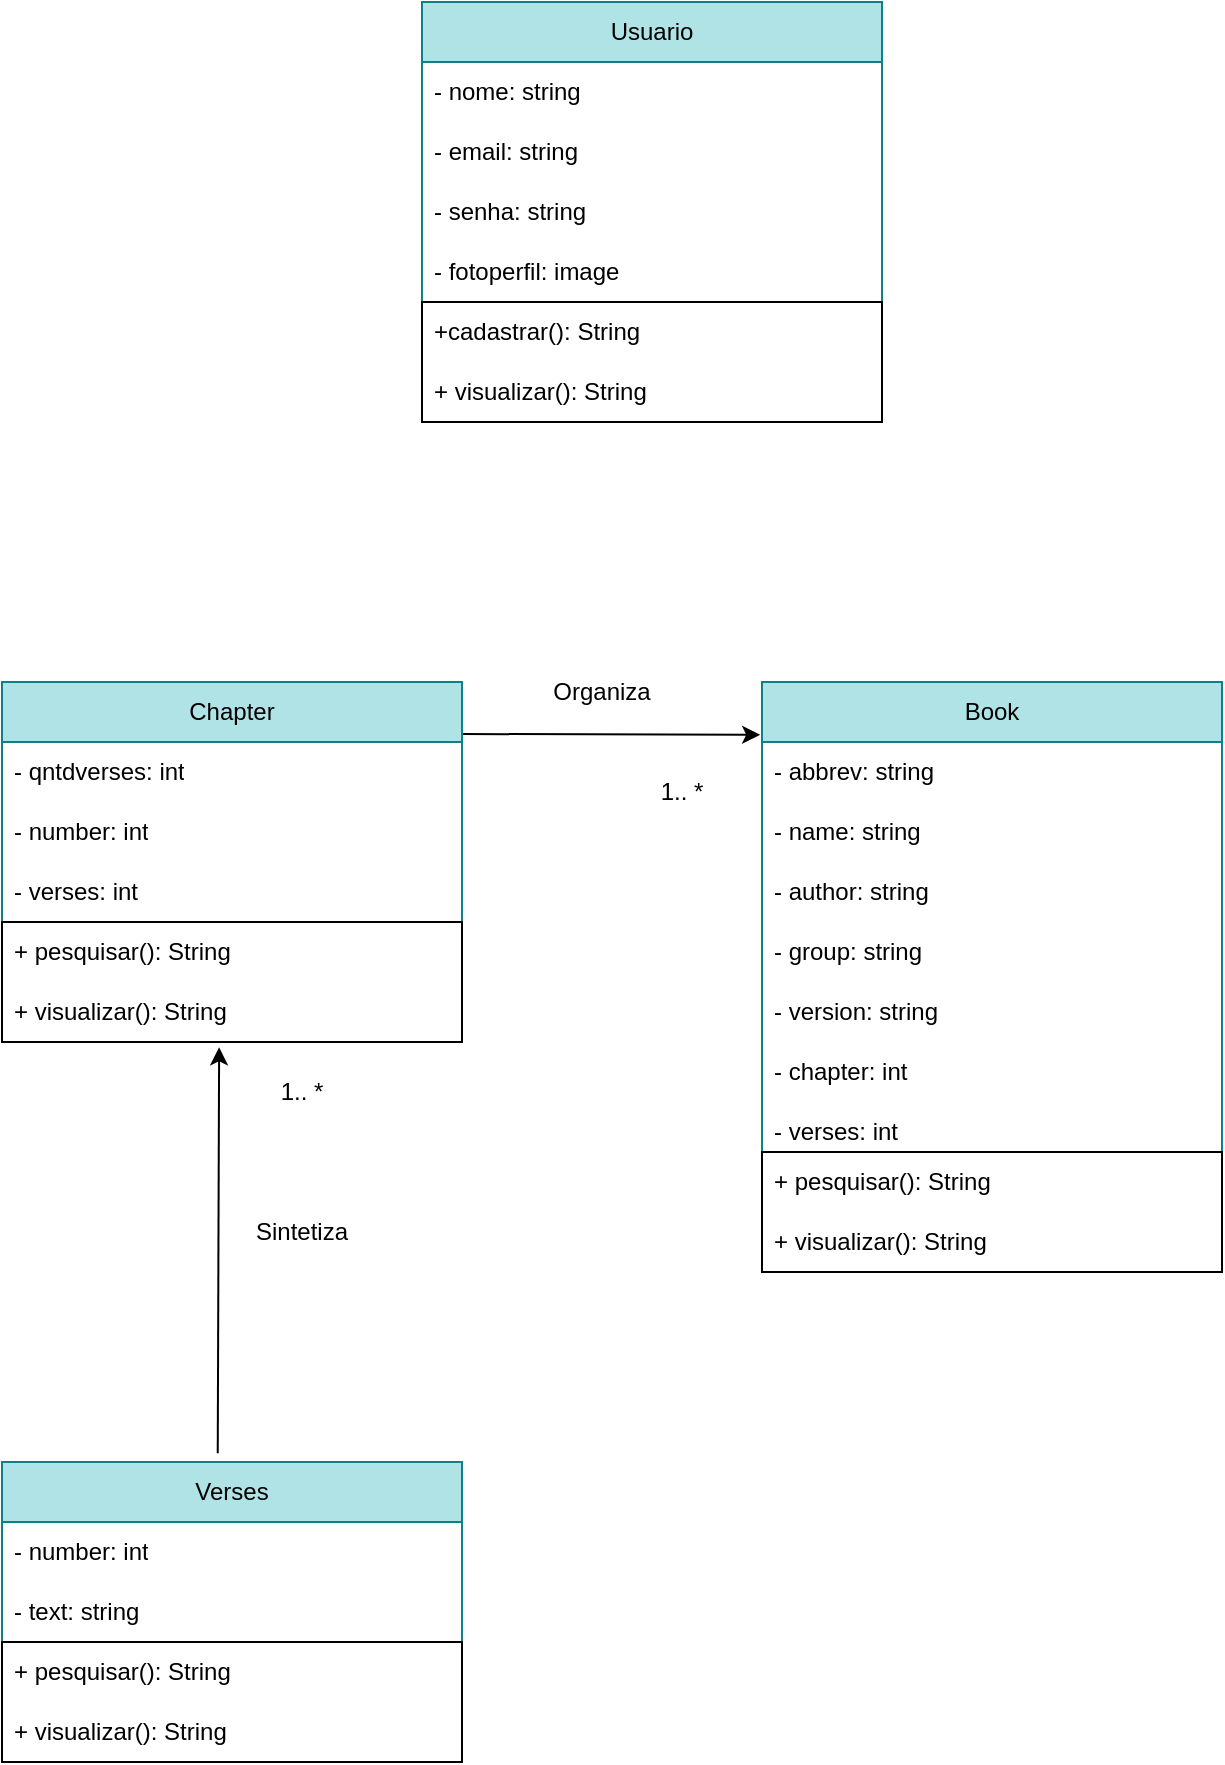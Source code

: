 <mxfile version="21.2.7" type="github">
  <diagram name="Página-1" id="ysCXGw7nuwoSMVBIMQVc">
    <mxGraphModel dx="2514" dy="927" grid="1" gridSize="10" guides="1" tooltips="1" connect="1" arrows="1" fold="1" page="1" pageScale="1" pageWidth="827" pageHeight="1169" math="0" shadow="0">
      <root>
        <mxCell id="0" />
        <mxCell id="1" parent="0" />
        <mxCell id="TCEimLqJ_vtlB26sZfbg-30" value="" style="endArrow=classic;html=1;rounded=0;entryX=-0.004;entryY=0.11;entryDx=0;entryDy=0;entryPerimeter=0;" parent="1" target="TCEimLqJ_vtlB26sZfbg-2" edge="1">
          <mxGeometry width="50" height="50" relative="1" as="geometry">
            <mxPoint x="-550" y="586" as="sourcePoint" />
            <mxPoint x="-280" y="580" as="targetPoint" />
          </mxGeometry>
        </mxCell>
        <mxCell id="TCEimLqJ_vtlB26sZfbg-31" value="" style="endArrow=classic;html=1;rounded=0;entryX=0.472;entryY=1.088;entryDx=0;entryDy=0;entryPerimeter=0;exitX=0.469;exitY=-0.049;exitDx=0;exitDy=0;exitPerimeter=0;" parent="1" source="TCEimLqJ_vtlB26sZfbg-21" target="CUpOfm--Qf0ZZc4cjIZI-5" edge="1">
          <mxGeometry width="50" height="50" relative="1" as="geometry">
            <mxPoint x="-670" y="990" as="sourcePoint" />
            <mxPoint x="-1010.98" y="782.07" as="targetPoint" />
          </mxGeometry>
        </mxCell>
        <mxCell id="TCEimLqJ_vtlB26sZfbg-32" value="" style="group" parent="1" vertex="1" connectable="0">
          <mxGeometry x="-780" y="560" width="230" height="150" as="geometry" />
        </mxCell>
        <mxCell id="TCEimLqJ_vtlB26sZfbg-12" value="Chapter" style="swimlane;fontStyle=0;childLayout=stackLayout;horizontal=1;startSize=30;horizontalStack=0;resizeParent=1;resizeParentMax=0;resizeLast=0;collapsible=1;marginBottom=0;whiteSpace=wrap;html=1;fillColor=#b0e3e6;strokeColor=#0e8088;" parent="TCEimLqJ_vtlB26sZfbg-32" vertex="1">
          <mxGeometry width="230" height="120" as="geometry">
            <mxRectangle width="80" height="30" as="alternateBounds" />
          </mxGeometry>
        </mxCell>
        <mxCell id="TCEimLqJ_vtlB26sZfbg-52" value="- qntdverses: int" style="text;align=left;verticalAlign=middle;spacingLeft=4;spacingRight=4;overflow=hidden;points=[[0,0.5],[1,0.5]];portConstraint=eastwest;rotatable=0;whiteSpace=wrap;html=1;" parent="TCEimLqJ_vtlB26sZfbg-12" vertex="1">
          <mxGeometry y="30" width="230" height="30" as="geometry" />
        </mxCell>
        <mxCell id="TCEimLqJ_vtlB26sZfbg-13" value="-&amp;nbsp;number: int" style="text;align=left;verticalAlign=middle;spacingLeft=4;spacingRight=4;overflow=hidden;points=[[0,0.5],[1,0.5]];portConstraint=eastwest;rotatable=0;whiteSpace=wrap;html=1;" parent="TCEimLqJ_vtlB26sZfbg-12" vertex="1">
          <mxGeometry y="60" width="230" height="30" as="geometry" />
        </mxCell>
        <mxCell id="TCEimLqJ_vtlB26sZfbg-53" value="- verses: int" style="text;align=left;verticalAlign=middle;spacingLeft=4;spacingRight=4;overflow=hidden;points=[[0,0.5],[1,0.5]];portConstraint=eastwest;rotatable=0;whiteSpace=wrap;html=1;" parent="TCEimLqJ_vtlB26sZfbg-12" vertex="1">
          <mxGeometry y="90" width="230" height="30" as="geometry" />
        </mxCell>
        <mxCell id="TCEimLqJ_vtlB26sZfbg-33" value="" style="group" parent="1" vertex="1" connectable="0">
          <mxGeometry x="-780" y="950" width="230" height="150" as="geometry" />
        </mxCell>
        <mxCell id="TCEimLqJ_vtlB26sZfbg-21" value="Verses" style="swimlane;fontStyle=0;childLayout=stackLayout;horizontal=1;startSize=30;horizontalStack=0;resizeParent=1;resizeParentMax=0;resizeLast=0;collapsible=1;marginBottom=0;whiteSpace=wrap;html=1;fillColor=#b0e3e6;strokeColor=#0e8088;" parent="TCEimLqJ_vtlB26sZfbg-33" vertex="1">
          <mxGeometry width="230" height="90" as="geometry" />
        </mxCell>
        <mxCell id="TCEimLqJ_vtlB26sZfbg-22" value="-&amp;nbsp;number: int" style="text;strokeColor=none;fillColor=none;align=left;verticalAlign=middle;spacingLeft=4;spacingRight=4;overflow=hidden;points=[[0,0.5],[1,0.5]];portConstraint=eastwest;rotatable=0;whiteSpace=wrap;html=1;" parent="TCEimLqJ_vtlB26sZfbg-21" vertex="1">
          <mxGeometry y="30" width="230" height="30" as="geometry" />
        </mxCell>
        <mxCell id="TCEimLqJ_vtlB26sZfbg-23" value="-&amp;nbsp;text: string" style="text;strokeColor=none;fillColor=none;align=left;verticalAlign=middle;spacingLeft=4;spacingRight=4;overflow=hidden;points=[[0,0.5],[1,0.5]];portConstraint=eastwest;rotatable=0;whiteSpace=wrap;html=1;" parent="TCEimLqJ_vtlB26sZfbg-21" vertex="1">
          <mxGeometry y="60" width="230" height="30" as="geometry" />
        </mxCell>
        <mxCell id="TCEimLqJ_vtlB26sZfbg-27" value="" style="rounded=0;whiteSpace=wrap;html=1;" parent="TCEimLqJ_vtlB26sZfbg-33" vertex="1">
          <mxGeometry y="90" width="230" height="60" as="geometry" />
        </mxCell>
        <mxCell id="TCEimLqJ_vtlB26sZfbg-43" value="+ pesquisar(): String" style="text;strokeColor=none;fillColor=none;align=left;verticalAlign=middle;spacingLeft=4;spacingRight=4;overflow=hidden;points=[[0,0.5],[1,0.5]];portConstraint=eastwest;rotatable=0;whiteSpace=wrap;html=1;" parent="TCEimLqJ_vtlB26sZfbg-33" vertex="1">
          <mxGeometry y="90" width="230" height="30" as="geometry" />
        </mxCell>
        <mxCell id="TCEimLqJ_vtlB26sZfbg-44" value="+ visualizar(): String" style="text;strokeColor=none;fillColor=none;align=left;verticalAlign=middle;spacingLeft=4;spacingRight=4;overflow=hidden;points=[[0,0.5],[1,0.5]];portConstraint=eastwest;rotatable=0;whiteSpace=wrap;html=1;" parent="TCEimLqJ_vtlB26sZfbg-33" vertex="1">
          <mxGeometry y="120" width="230" height="30" as="geometry" />
        </mxCell>
        <mxCell id="TCEimLqJ_vtlB26sZfbg-34" value="" style="group" parent="1" vertex="1" connectable="0">
          <mxGeometry x="-400" y="560" width="230" height="240" as="geometry" />
        </mxCell>
        <mxCell id="TCEimLqJ_vtlB26sZfbg-2" value="Book" style="swimlane;fontStyle=0;childLayout=stackLayout;horizontal=1;startSize=30;horizontalStack=0;resizeParent=1;resizeParentMax=0;resizeLast=0;collapsible=1;marginBottom=0;whiteSpace=wrap;html=1;fillColor=#b0e3e6;strokeColor=#0e8088;" parent="TCEimLqJ_vtlB26sZfbg-34" vertex="1">
          <mxGeometry width="230" height="240" as="geometry" />
        </mxCell>
        <mxCell id="TCEimLqJ_vtlB26sZfbg-3" value="- abbrev: string" style="text;strokeColor=none;fillColor=none;align=left;verticalAlign=middle;spacingLeft=4;spacingRight=4;overflow=hidden;points=[[0,0.5],[1,0.5]];portConstraint=eastwest;rotatable=0;whiteSpace=wrap;html=1;" parent="TCEimLqJ_vtlB26sZfbg-2" vertex="1">
          <mxGeometry y="30" width="230" height="30" as="geometry" />
        </mxCell>
        <mxCell id="TCEimLqJ_vtlB26sZfbg-4" value="-&amp;nbsp;name: string" style="text;strokeColor=none;fillColor=none;align=left;verticalAlign=middle;spacingLeft=4;spacingRight=4;overflow=hidden;points=[[0,0.5],[1,0.5]];portConstraint=eastwest;rotatable=0;whiteSpace=wrap;html=1;" parent="TCEimLqJ_vtlB26sZfbg-2" vertex="1">
          <mxGeometry y="60" width="230" height="30" as="geometry" />
        </mxCell>
        <mxCell id="TCEimLqJ_vtlB26sZfbg-5" value="-&amp;nbsp;author: string" style="text;strokeColor=none;fillColor=none;align=left;verticalAlign=middle;spacingLeft=4;spacingRight=4;overflow=hidden;points=[[0,0.5],[1,0.5]];portConstraint=eastwest;rotatable=0;whiteSpace=wrap;html=1;" parent="TCEimLqJ_vtlB26sZfbg-2" vertex="1">
          <mxGeometry y="90" width="230" height="30" as="geometry" />
        </mxCell>
        <mxCell id="TCEimLqJ_vtlB26sZfbg-6" value="-&amp;nbsp;group: string" style="text;strokeColor=none;fillColor=none;align=left;verticalAlign=middle;spacingLeft=4;spacingRight=4;overflow=hidden;points=[[0,0.5],[1,0.5]];portConstraint=eastwest;rotatable=0;whiteSpace=wrap;html=1;" parent="TCEimLqJ_vtlB26sZfbg-2" vertex="1">
          <mxGeometry y="120" width="230" height="30" as="geometry" />
        </mxCell>
        <mxCell id="TCEimLqJ_vtlB26sZfbg-7" value="-&amp;nbsp;version: string" style="text;strokeColor=none;fillColor=none;align=left;verticalAlign=middle;spacingLeft=4;spacingRight=4;overflow=hidden;points=[[0,0.5],[1,0.5]];portConstraint=eastwest;rotatable=0;whiteSpace=wrap;html=1;" parent="TCEimLqJ_vtlB26sZfbg-2" vertex="1">
          <mxGeometry y="150" width="230" height="30" as="geometry" />
        </mxCell>
        <mxCell id="CUpOfm--Qf0ZZc4cjIZI-6" value="- chapter: int" style="text;strokeColor=none;fillColor=none;align=left;verticalAlign=middle;spacingLeft=4;spacingRight=4;overflow=hidden;points=[[0,0.5],[1,0.5]];portConstraint=eastwest;rotatable=0;whiteSpace=wrap;html=1;" parent="TCEimLqJ_vtlB26sZfbg-2" vertex="1">
          <mxGeometry y="180" width="230" height="30" as="geometry" />
        </mxCell>
        <mxCell id="CUpOfm--Qf0ZZc4cjIZI-7" value="- verses: int" style="text;align=left;verticalAlign=middle;spacingLeft=4;spacingRight=4;overflow=hidden;points=[[0,0.5],[1,0.5]];portConstraint=eastwest;rotatable=0;whiteSpace=wrap;html=1;" parent="TCEimLqJ_vtlB26sZfbg-2" vertex="1">
          <mxGeometry y="210" width="230" height="30" as="geometry" />
        </mxCell>
        <mxCell id="TCEimLqJ_vtlB26sZfbg-35" value="Sintetiza" style="text;html=1;strokeColor=none;fillColor=none;align=center;verticalAlign=middle;whiteSpace=wrap;rounded=0;" parent="1" vertex="1">
          <mxGeometry x="-660" y="820" width="60" height="30" as="geometry" />
        </mxCell>
        <mxCell id="TCEimLqJ_vtlB26sZfbg-36" value="1.. *" style="text;html=1;strokeColor=none;fillColor=none;align=center;verticalAlign=middle;whiteSpace=wrap;rounded=0;" parent="1" vertex="1">
          <mxGeometry x="-660" y="750" width="60" height="30" as="geometry" />
        </mxCell>
        <mxCell id="TCEimLqJ_vtlB26sZfbg-41" value="1.. *" style="text;html=1;strokeColor=none;fillColor=none;align=center;verticalAlign=middle;whiteSpace=wrap;rounded=0;" parent="1" vertex="1">
          <mxGeometry x="-470" y="600" width="60" height="30" as="geometry" />
        </mxCell>
        <mxCell id="TCEimLqJ_vtlB26sZfbg-47" value="Representa" style="text;html=1;strokeColor=none;fillColor=none;align=center;verticalAlign=middle;whiteSpace=wrap;rounded=0;" parent="1" vertex="1">
          <mxGeometry x="-250" y="825" width="60" height="30" as="geometry" />
        </mxCell>
        <mxCell id="TCEimLqJ_vtlB26sZfbg-48" value="Organiza" style="text;html=1;strokeColor=none;fillColor=none;align=center;verticalAlign=middle;whiteSpace=wrap;rounded=0;" parent="1" vertex="1">
          <mxGeometry x="-510" y="550" width="60" height="30" as="geometry" />
        </mxCell>
        <mxCell id="CUpOfm--Qf0ZZc4cjIZI-3" value="" style="rounded=0;whiteSpace=wrap;html=1;" parent="1" vertex="1">
          <mxGeometry x="-780" y="680" width="230" height="60" as="geometry" />
        </mxCell>
        <mxCell id="CUpOfm--Qf0ZZc4cjIZI-4" value="+ pesquisar(): String" style="text;strokeColor=none;fillColor=none;align=left;verticalAlign=middle;spacingLeft=4;spacingRight=4;overflow=hidden;points=[[0,0.5],[1,0.5]];portConstraint=eastwest;rotatable=0;whiteSpace=wrap;html=1;" parent="1" vertex="1">
          <mxGeometry x="-780" y="680" width="230" height="30" as="geometry" />
        </mxCell>
        <mxCell id="CUpOfm--Qf0ZZc4cjIZI-5" value="+ visualizar(): String" style="text;strokeColor=none;fillColor=none;align=left;verticalAlign=middle;spacingLeft=4;spacingRight=4;overflow=hidden;points=[[0,0.5],[1,0.5]];portConstraint=eastwest;rotatable=0;whiteSpace=wrap;html=1;" parent="1" vertex="1">
          <mxGeometry x="-780" y="710" width="230" height="30" as="geometry" />
        </mxCell>
        <mxCell id="TCEimLqJ_vtlB26sZfbg-8" value="" style="rounded=0;whiteSpace=wrap;html=1;" parent="1" vertex="1">
          <mxGeometry x="-400" y="795" width="230" height="60" as="geometry" />
        </mxCell>
        <mxCell id="TCEimLqJ_vtlB26sZfbg-45" value="+ pesquisar(): String" style="text;strokeColor=none;fillColor=none;align=left;verticalAlign=middle;spacingLeft=4;spacingRight=4;overflow=hidden;points=[[0,0.5],[1,0.5]];portConstraint=eastwest;rotatable=0;whiteSpace=wrap;html=1;" parent="1" vertex="1">
          <mxGeometry x="-400" y="795" width="230" height="30" as="geometry" />
        </mxCell>
        <mxCell id="TCEimLqJ_vtlB26sZfbg-46" value="+ visualizar(): String" style="text;strokeColor=none;fillColor=none;align=left;verticalAlign=middle;spacingLeft=4;spacingRight=4;overflow=hidden;points=[[0,0.5],[1,0.5]];portConstraint=eastwest;rotatable=0;whiteSpace=wrap;html=1;" parent="1" vertex="1">
          <mxGeometry x="-400" y="825" width="230" height="30" as="geometry" />
        </mxCell>
        <mxCell id="rAeDtz2v-hn6QZdJXpDB-1" value="" style="group" vertex="1" connectable="0" parent="1">
          <mxGeometry x="-570" y="220" width="230" height="150" as="geometry" />
        </mxCell>
        <mxCell id="rAeDtz2v-hn6QZdJXpDB-2" value="Usuario" style="swimlane;fontStyle=0;childLayout=stackLayout;horizontal=1;startSize=30;horizontalStack=0;resizeParent=1;resizeParentMax=0;resizeLast=0;collapsible=1;marginBottom=0;whiteSpace=wrap;html=1;fillColor=#b0e3e6;strokeColor=#0e8088;" vertex="1" parent="rAeDtz2v-hn6QZdJXpDB-1">
          <mxGeometry width="230" height="150" as="geometry">
            <mxRectangle width="80" height="30" as="alternateBounds" />
          </mxGeometry>
        </mxCell>
        <mxCell id="rAeDtz2v-hn6QZdJXpDB-3" value="- nome: string" style="text;align=left;verticalAlign=middle;spacingLeft=4;spacingRight=4;overflow=hidden;points=[[0,0.5],[1,0.5]];portConstraint=eastwest;rotatable=0;whiteSpace=wrap;html=1;" vertex="1" parent="rAeDtz2v-hn6QZdJXpDB-2">
          <mxGeometry y="30" width="230" height="30" as="geometry" />
        </mxCell>
        <mxCell id="rAeDtz2v-hn6QZdJXpDB-4" value="- email: string" style="text;align=left;verticalAlign=middle;spacingLeft=4;spacingRight=4;overflow=hidden;points=[[0,0.5],[1,0.5]];portConstraint=eastwest;rotatable=0;whiteSpace=wrap;html=1;" vertex="1" parent="rAeDtz2v-hn6QZdJXpDB-2">
          <mxGeometry y="60" width="230" height="30" as="geometry" />
        </mxCell>
        <mxCell id="rAeDtz2v-hn6QZdJXpDB-5" value="- senha: string" style="text;align=left;verticalAlign=middle;spacingLeft=4;spacingRight=4;overflow=hidden;points=[[0,0.5],[1,0.5]];portConstraint=eastwest;rotatable=0;whiteSpace=wrap;html=1;" vertex="1" parent="rAeDtz2v-hn6QZdJXpDB-2">
          <mxGeometry y="90" width="230" height="30" as="geometry" />
        </mxCell>
        <mxCell id="rAeDtz2v-hn6QZdJXpDB-10" value="- fotoperfil: image" style="text;align=left;verticalAlign=middle;spacingLeft=4;spacingRight=4;overflow=hidden;points=[[0,0.5],[1,0.5]];portConstraint=eastwest;rotatable=0;whiteSpace=wrap;html=1;" vertex="1" parent="rAeDtz2v-hn6QZdJXpDB-2">
          <mxGeometry y="120" width="230" height="30" as="geometry" />
        </mxCell>
        <mxCell id="rAeDtz2v-hn6QZdJXpDB-6" value="" style="rounded=0;whiteSpace=wrap;html=1;" vertex="1" parent="1">
          <mxGeometry x="-570" y="370" width="230" height="60" as="geometry" />
        </mxCell>
        <mxCell id="rAeDtz2v-hn6QZdJXpDB-7" value="+cadastrar(): String" style="text;strokeColor=none;fillColor=none;align=left;verticalAlign=middle;spacingLeft=4;spacingRight=4;overflow=hidden;points=[[0,0.5],[1,0.5]];portConstraint=eastwest;rotatable=0;whiteSpace=wrap;html=1;" vertex="1" parent="1">
          <mxGeometry x="-570" y="370" width="230" height="30" as="geometry" />
        </mxCell>
        <mxCell id="rAeDtz2v-hn6QZdJXpDB-8" value="+ visualizar(): String" style="text;strokeColor=none;fillColor=none;align=left;verticalAlign=middle;spacingLeft=4;spacingRight=4;overflow=hidden;points=[[0,0.5],[1,0.5]];portConstraint=eastwest;rotatable=0;whiteSpace=wrap;html=1;" vertex="1" parent="1">
          <mxGeometry x="-570" y="400" width="230" height="30" as="geometry" />
        </mxCell>
      </root>
    </mxGraphModel>
  </diagram>
</mxfile>
